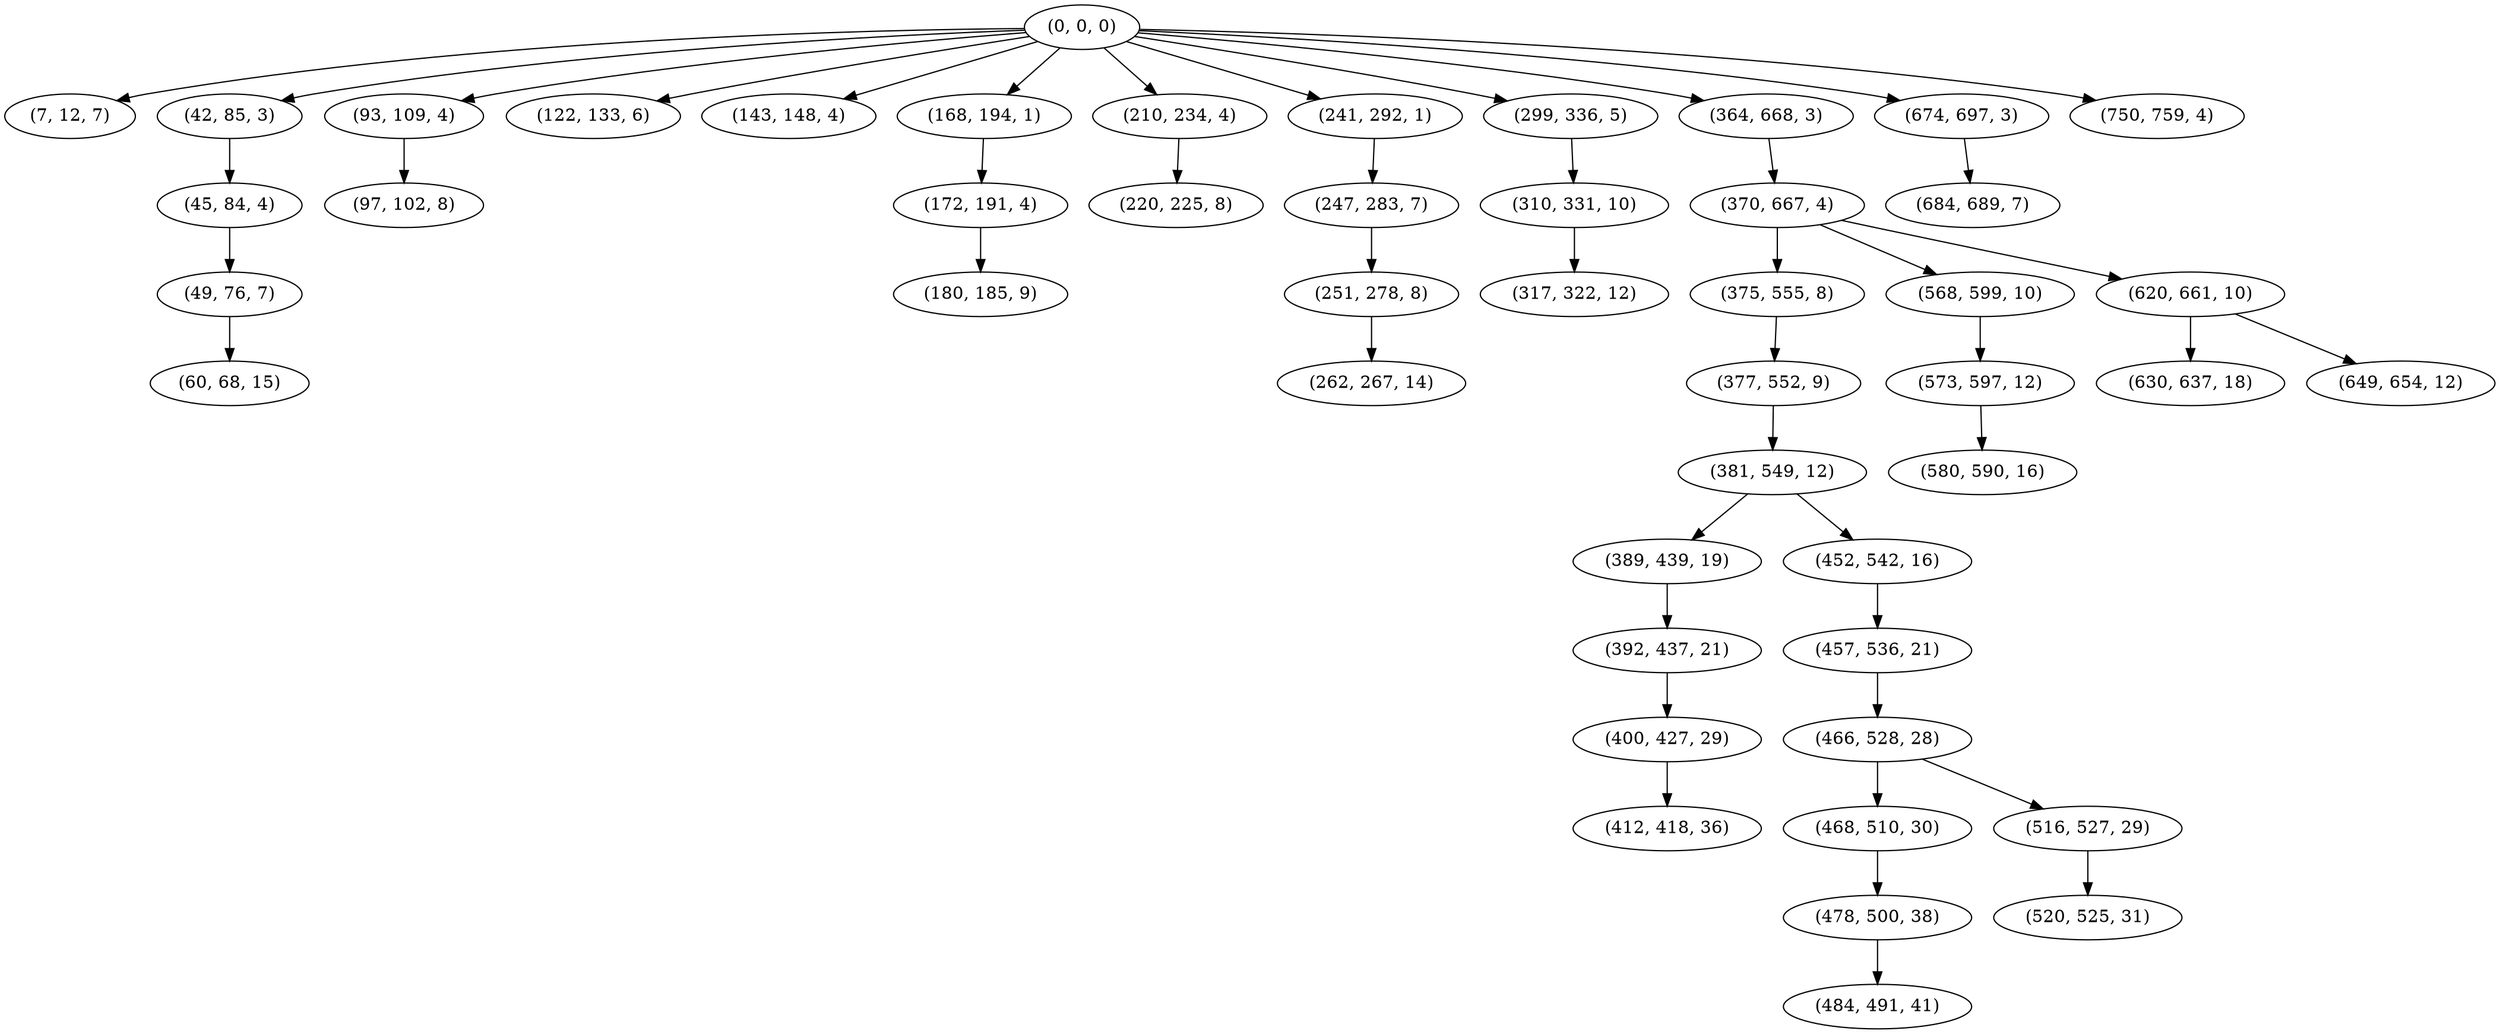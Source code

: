 digraph tree {
    "(0, 0, 0)";
    "(7, 12, 7)";
    "(42, 85, 3)";
    "(45, 84, 4)";
    "(49, 76, 7)";
    "(60, 68, 15)";
    "(93, 109, 4)";
    "(97, 102, 8)";
    "(122, 133, 6)";
    "(143, 148, 4)";
    "(168, 194, 1)";
    "(172, 191, 4)";
    "(180, 185, 9)";
    "(210, 234, 4)";
    "(220, 225, 8)";
    "(241, 292, 1)";
    "(247, 283, 7)";
    "(251, 278, 8)";
    "(262, 267, 14)";
    "(299, 336, 5)";
    "(310, 331, 10)";
    "(317, 322, 12)";
    "(364, 668, 3)";
    "(370, 667, 4)";
    "(375, 555, 8)";
    "(377, 552, 9)";
    "(381, 549, 12)";
    "(389, 439, 19)";
    "(392, 437, 21)";
    "(400, 427, 29)";
    "(412, 418, 36)";
    "(452, 542, 16)";
    "(457, 536, 21)";
    "(466, 528, 28)";
    "(468, 510, 30)";
    "(478, 500, 38)";
    "(484, 491, 41)";
    "(516, 527, 29)";
    "(520, 525, 31)";
    "(568, 599, 10)";
    "(573, 597, 12)";
    "(580, 590, 16)";
    "(620, 661, 10)";
    "(630, 637, 18)";
    "(649, 654, 12)";
    "(674, 697, 3)";
    "(684, 689, 7)";
    "(750, 759, 4)";
    "(0, 0, 0)" -> "(7, 12, 7)";
    "(0, 0, 0)" -> "(42, 85, 3)";
    "(0, 0, 0)" -> "(93, 109, 4)";
    "(0, 0, 0)" -> "(122, 133, 6)";
    "(0, 0, 0)" -> "(143, 148, 4)";
    "(0, 0, 0)" -> "(168, 194, 1)";
    "(0, 0, 0)" -> "(210, 234, 4)";
    "(0, 0, 0)" -> "(241, 292, 1)";
    "(0, 0, 0)" -> "(299, 336, 5)";
    "(0, 0, 0)" -> "(364, 668, 3)";
    "(0, 0, 0)" -> "(674, 697, 3)";
    "(0, 0, 0)" -> "(750, 759, 4)";
    "(42, 85, 3)" -> "(45, 84, 4)";
    "(45, 84, 4)" -> "(49, 76, 7)";
    "(49, 76, 7)" -> "(60, 68, 15)";
    "(93, 109, 4)" -> "(97, 102, 8)";
    "(168, 194, 1)" -> "(172, 191, 4)";
    "(172, 191, 4)" -> "(180, 185, 9)";
    "(210, 234, 4)" -> "(220, 225, 8)";
    "(241, 292, 1)" -> "(247, 283, 7)";
    "(247, 283, 7)" -> "(251, 278, 8)";
    "(251, 278, 8)" -> "(262, 267, 14)";
    "(299, 336, 5)" -> "(310, 331, 10)";
    "(310, 331, 10)" -> "(317, 322, 12)";
    "(364, 668, 3)" -> "(370, 667, 4)";
    "(370, 667, 4)" -> "(375, 555, 8)";
    "(370, 667, 4)" -> "(568, 599, 10)";
    "(370, 667, 4)" -> "(620, 661, 10)";
    "(375, 555, 8)" -> "(377, 552, 9)";
    "(377, 552, 9)" -> "(381, 549, 12)";
    "(381, 549, 12)" -> "(389, 439, 19)";
    "(381, 549, 12)" -> "(452, 542, 16)";
    "(389, 439, 19)" -> "(392, 437, 21)";
    "(392, 437, 21)" -> "(400, 427, 29)";
    "(400, 427, 29)" -> "(412, 418, 36)";
    "(452, 542, 16)" -> "(457, 536, 21)";
    "(457, 536, 21)" -> "(466, 528, 28)";
    "(466, 528, 28)" -> "(468, 510, 30)";
    "(466, 528, 28)" -> "(516, 527, 29)";
    "(468, 510, 30)" -> "(478, 500, 38)";
    "(478, 500, 38)" -> "(484, 491, 41)";
    "(516, 527, 29)" -> "(520, 525, 31)";
    "(568, 599, 10)" -> "(573, 597, 12)";
    "(573, 597, 12)" -> "(580, 590, 16)";
    "(620, 661, 10)" -> "(630, 637, 18)";
    "(620, 661, 10)" -> "(649, 654, 12)";
    "(674, 697, 3)" -> "(684, 689, 7)";
}
